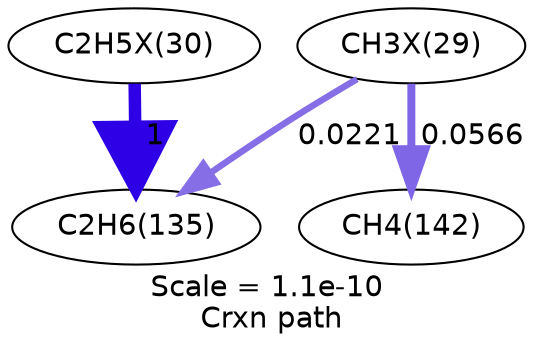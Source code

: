 digraph reaction_paths {
center=1;
s30 -> s12[fontname="Helvetica", style="setlinewidth(6)", arrowsize=3, color="0.7, 1.5, 0.9"
, label=" 1"];
s29 -> s12[fontname="Helvetica", style="setlinewidth(3.12)", arrowsize=1.56, color="0.7, 0.522, 0.9"
, label=" 0.0221"];
s29 -> s14[fontname="Helvetica", style="setlinewidth(3.83)", arrowsize=1.92, color="0.7, 0.557, 0.9"
, label=" 0.0566"];
s12 [ fontname="Helvetica", label="C2H6(135)"];
s14 [ fontname="Helvetica", label="CH4(142)"];
s29 [ fontname="Helvetica", label="CH3X(29)"];
s30 [ fontname="Helvetica", label="C2H5X(30)"];
 label = "Scale = 1.1e-10\l Crxn path";
 fontname = "Helvetica";
}
